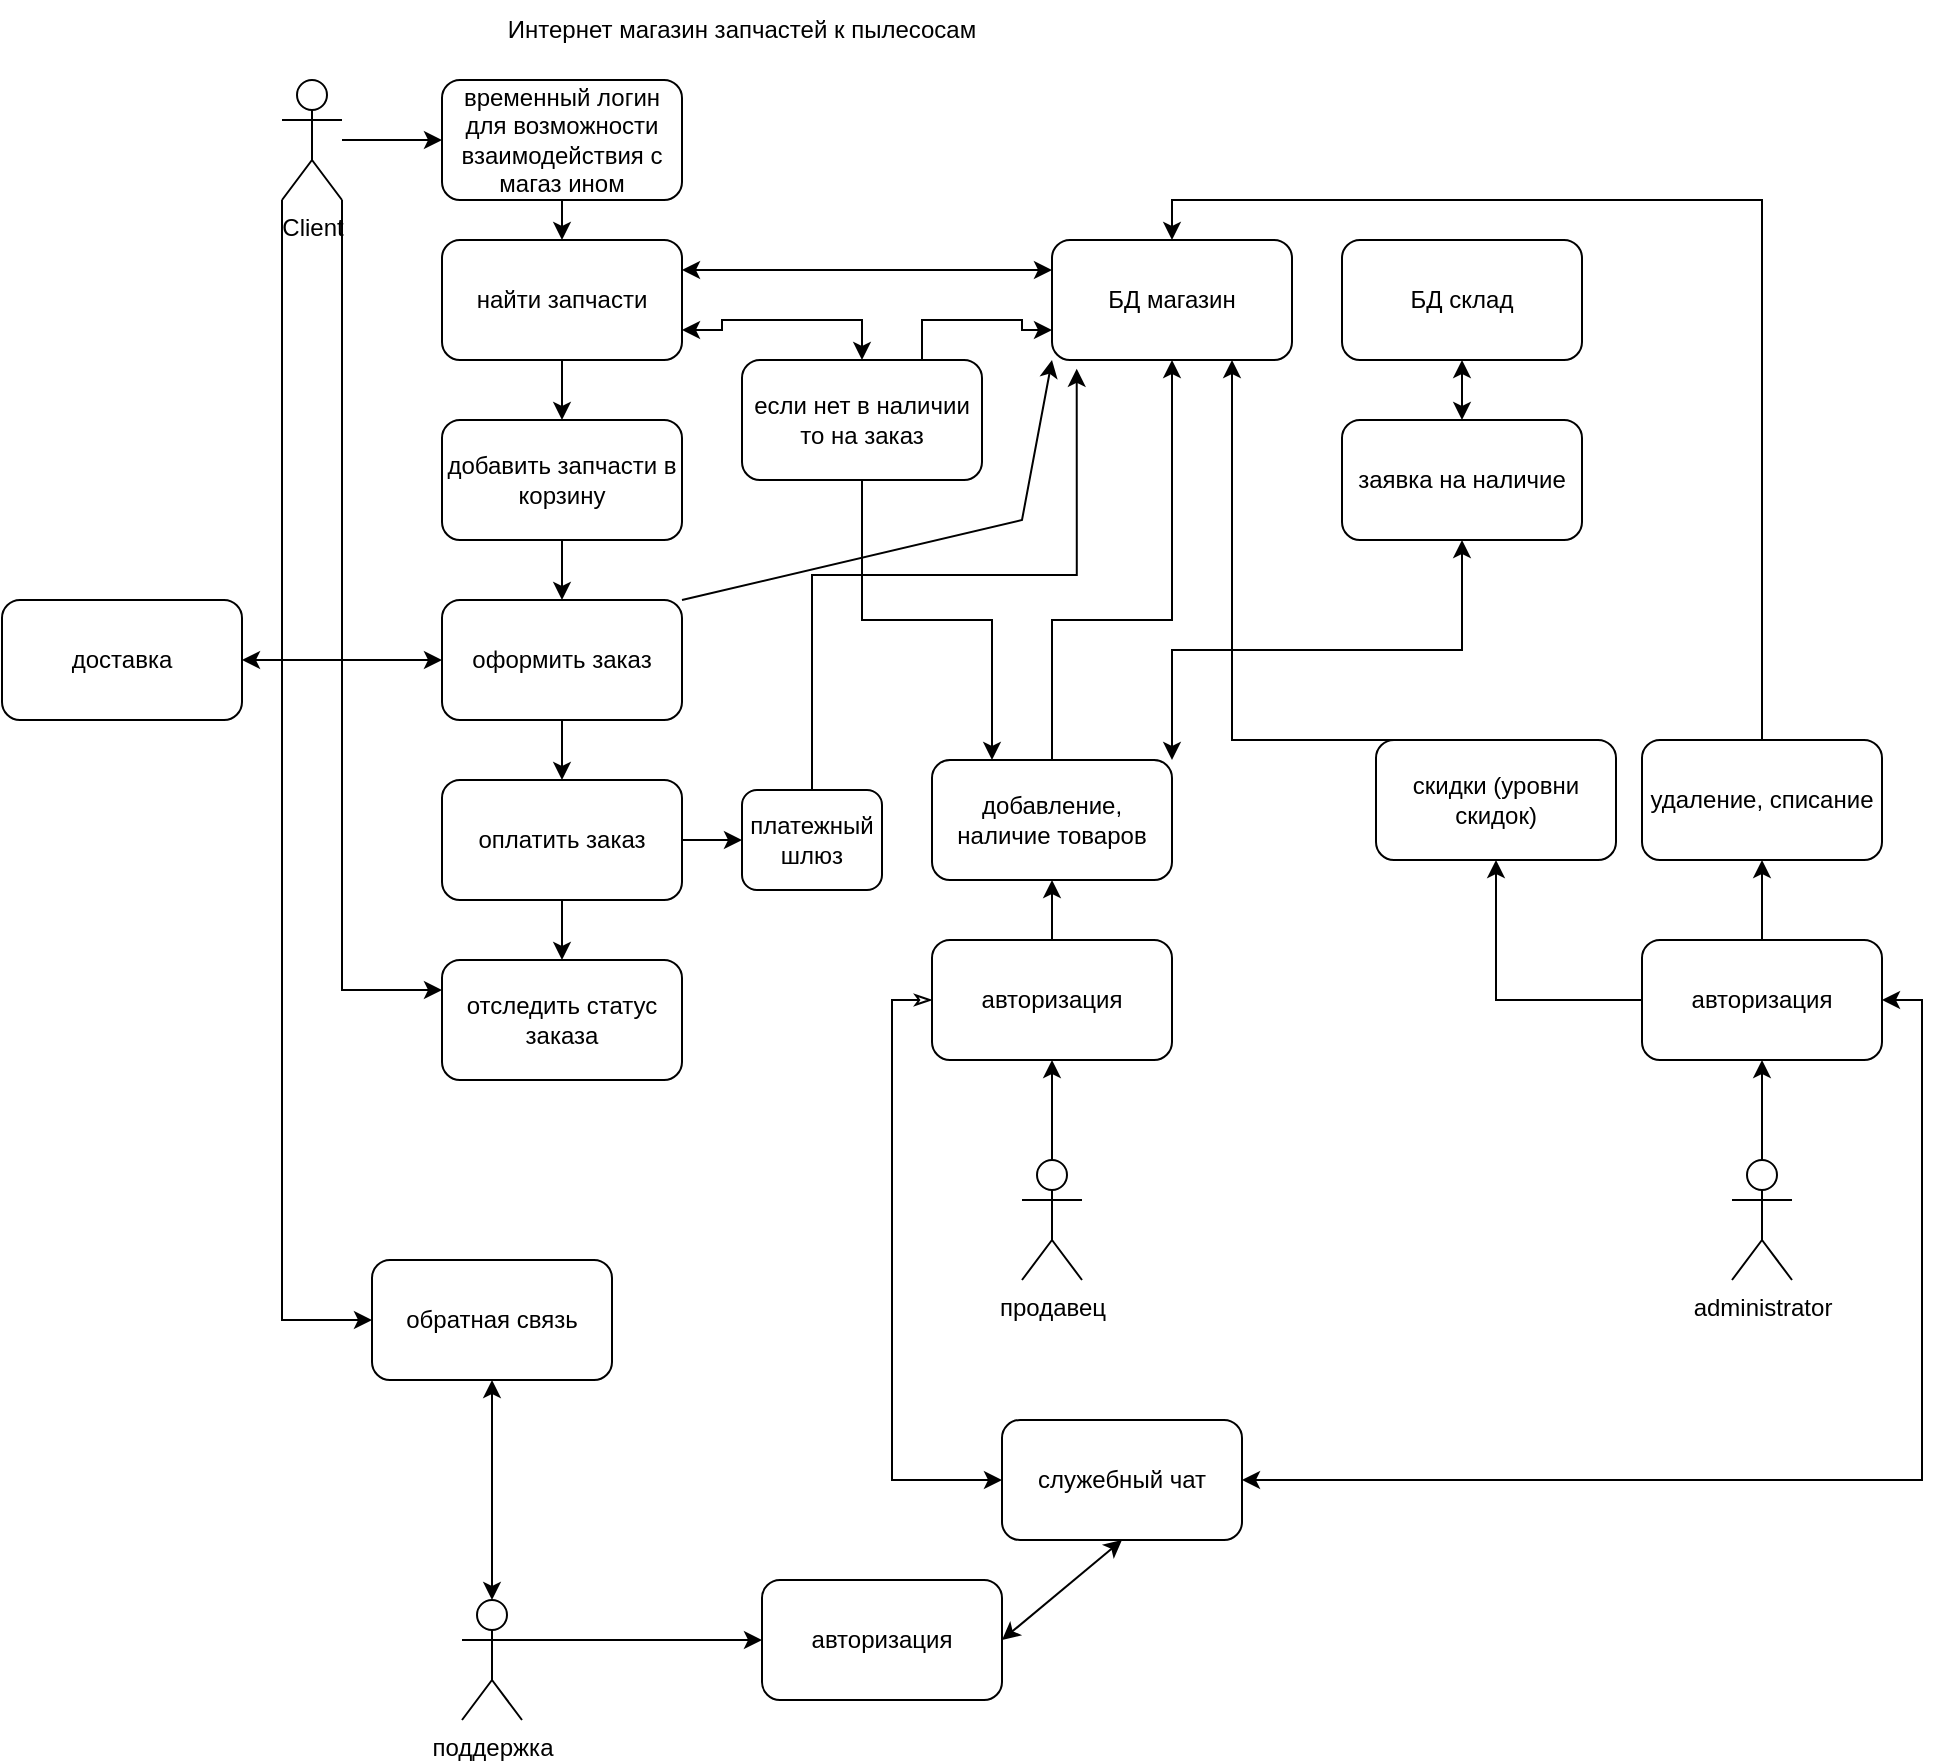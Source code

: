 <mxfile version="22.0.4" type="device">
  <diagram name="Страница — 1" id="Jo_y6CLSIFxFf1OQ4Mn2">
    <mxGraphModel dx="1050" dy="542" grid="1" gridSize="10" guides="1" tooltips="1" connect="1" arrows="1" fold="1" page="1" pageScale="1" pageWidth="827" pageHeight="1169" math="0" shadow="0">
      <root>
        <mxCell id="0" />
        <mxCell id="1" parent="0" />
        <mxCell id="oQdF0fmabCmuQ4-G067j-1" value="Интернет магазин запчастей к пылесосам" style="text;html=1;strokeColor=none;fillColor=none;align=center;verticalAlign=middle;whiteSpace=wrap;rounded=0;" parent="1" vertex="1">
          <mxGeometry x="260" width="260" height="30" as="geometry" />
        </mxCell>
        <mxCell id="oQdF0fmabCmuQ4-G067j-25" style="edgeStyle=orthogonalEdgeStyle;rounded=0;orthogonalLoop=1;jettySize=auto;html=1;exitX=1;exitY=1;exitDx=0;exitDy=0;exitPerimeter=0;entryX=0;entryY=0.25;entryDx=0;entryDy=0;" parent="1" source="oQdF0fmabCmuQ4-G067j-3" target="oQdF0fmabCmuQ4-G067j-14" edge="1">
          <mxGeometry relative="1" as="geometry" />
        </mxCell>
        <mxCell id="oQdF0fmabCmuQ4-G067j-71" style="edgeStyle=orthogonalEdgeStyle;rounded=0;orthogonalLoop=1;jettySize=auto;html=1;exitX=0;exitY=1;exitDx=0;exitDy=0;exitPerimeter=0;entryX=0;entryY=0.5;entryDx=0;entryDy=0;" parent="1" source="oQdF0fmabCmuQ4-G067j-3" target="oQdF0fmabCmuQ4-G067j-69" edge="1">
          <mxGeometry relative="1" as="geometry" />
        </mxCell>
        <mxCell id="oQdF0fmabCmuQ4-G067j-3" value="Client&lt;br&gt;" style="shape=umlActor;verticalLabelPosition=bottom;verticalAlign=top;html=1;outlineConnect=0;" parent="1" vertex="1">
          <mxGeometry x="160" y="40" width="30" height="60" as="geometry" />
        </mxCell>
        <mxCell id="oQdF0fmabCmuQ4-G067j-55" style="edgeStyle=orthogonalEdgeStyle;rounded=0;orthogonalLoop=1;jettySize=auto;html=1;exitX=0.5;exitY=0;exitDx=0;exitDy=0;exitPerimeter=0;entryX=0.5;entryY=1;entryDx=0;entryDy=0;" parent="1" source="oQdF0fmabCmuQ4-G067j-4" target="oQdF0fmabCmuQ4-G067j-54" edge="1">
          <mxGeometry relative="1" as="geometry" />
        </mxCell>
        <mxCell id="oQdF0fmabCmuQ4-G067j-4" value="administrator&lt;br&gt;" style="shape=umlActor;verticalLabelPosition=bottom;verticalAlign=top;html=1;outlineConnect=0;" parent="1" vertex="1">
          <mxGeometry x="885" y="580" width="30" height="60" as="geometry" />
        </mxCell>
        <mxCell id="oQdF0fmabCmuQ4-G067j-21" style="edgeStyle=orthogonalEdgeStyle;rounded=0;orthogonalLoop=1;jettySize=auto;html=1;exitX=0.5;exitY=1;exitDx=0;exitDy=0;entryX=0.5;entryY=0;entryDx=0;entryDy=0;" parent="1" source="oQdF0fmabCmuQ4-G067j-10" target="oQdF0fmabCmuQ4-G067j-20" edge="1">
          <mxGeometry relative="1" as="geometry" />
        </mxCell>
        <mxCell id="oQdF0fmabCmuQ4-G067j-10" value="временный логин для возможности взаимодействия с магаз ином" style="rounded=1;whiteSpace=wrap;html=1;" parent="1" vertex="1">
          <mxGeometry x="240" y="40" width="120" height="60" as="geometry" />
        </mxCell>
        <mxCell id="oQdF0fmabCmuQ4-G067j-17" style="edgeStyle=orthogonalEdgeStyle;rounded=0;orthogonalLoop=1;jettySize=auto;html=1;exitX=0.5;exitY=1;exitDx=0;exitDy=0;entryX=0.5;entryY=0;entryDx=0;entryDy=0;" parent="1" source="oQdF0fmabCmuQ4-G067j-11" target="oQdF0fmabCmuQ4-G067j-12" edge="1">
          <mxGeometry relative="1" as="geometry" />
        </mxCell>
        <mxCell id="oQdF0fmabCmuQ4-G067j-11" value="добавить запчасти в корзину&lt;br&gt;" style="rounded=1;whiteSpace=wrap;html=1;" parent="1" vertex="1">
          <mxGeometry x="240" y="210" width="120" height="60" as="geometry" />
        </mxCell>
        <mxCell id="oQdF0fmabCmuQ4-G067j-18" style="edgeStyle=orthogonalEdgeStyle;rounded=0;orthogonalLoop=1;jettySize=auto;html=1;exitX=0.5;exitY=1;exitDx=0;exitDy=0;entryX=0.5;entryY=0;entryDx=0;entryDy=0;" parent="1" source="oQdF0fmabCmuQ4-G067j-12" target="oQdF0fmabCmuQ4-G067j-13" edge="1">
          <mxGeometry relative="1" as="geometry" />
        </mxCell>
        <mxCell id="x2o_zeIaVbrTlz8oJkIE-7" style="edgeStyle=orthogonalEdgeStyle;rounded=0;orthogonalLoop=1;jettySize=auto;html=1;exitX=0;exitY=0.5;exitDx=0;exitDy=0;entryX=1;entryY=0.5;entryDx=0;entryDy=0;startArrow=classic;startFill=1;" edge="1" parent="1" source="oQdF0fmabCmuQ4-G067j-12" target="oQdF0fmabCmuQ4-G067j-98">
          <mxGeometry relative="1" as="geometry" />
        </mxCell>
        <mxCell id="oQdF0fmabCmuQ4-G067j-12" value="оформить заказ" style="rounded=1;whiteSpace=wrap;html=1;" parent="1" vertex="1">
          <mxGeometry x="240" y="300" width="120" height="60" as="geometry" />
        </mxCell>
        <mxCell id="oQdF0fmabCmuQ4-G067j-19" style="edgeStyle=orthogonalEdgeStyle;rounded=0;orthogonalLoop=1;jettySize=auto;html=1;exitX=0.5;exitY=1;exitDx=0;exitDy=0;entryX=0.5;entryY=0;entryDx=0;entryDy=0;" parent="1" source="oQdF0fmabCmuQ4-G067j-13" target="oQdF0fmabCmuQ4-G067j-14" edge="1">
          <mxGeometry relative="1" as="geometry" />
        </mxCell>
        <mxCell id="oQdF0fmabCmuQ4-G067j-42" style="edgeStyle=orthogonalEdgeStyle;rounded=0;orthogonalLoop=1;jettySize=auto;html=1;exitX=1;exitY=0;exitDx=0;exitDy=0;" parent="1" source="oQdF0fmabCmuQ4-G067j-13" edge="1">
          <mxGeometry relative="1" as="geometry">
            <mxPoint x="359.765" y="389.765" as="targetPoint" />
          </mxGeometry>
        </mxCell>
        <mxCell id="oQdF0fmabCmuQ4-G067j-47" style="edgeStyle=orthogonalEdgeStyle;rounded=0;orthogonalLoop=1;jettySize=auto;html=1;exitX=1;exitY=0.5;exitDx=0;exitDy=0;entryX=0;entryY=0.5;entryDx=0;entryDy=0;" parent="1" source="oQdF0fmabCmuQ4-G067j-13" target="oQdF0fmabCmuQ4-G067j-46" edge="1">
          <mxGeometry relative="1" as="geometry" />
        </mxCell>
        <mxCell id="oQdF0fmabCmuQ4-G067j-13" value="оплатить заказ" style="rounded=1;whiteSpace=wrap;html=1;" parent="1" vertex="1">
          <mxGeometry x="240" y="390" width="120" height="60" as="geometry" />
        </mxCell>
        <mxCell id="oQdF0fmabCmuQ4-G067j-14" value="отследить статус заказа" style="rounded=1;whiteSpace=wrap;html=1;" parent="1" vertex="1">
          <mxGeometry x="240" y="480" width="120" height="60" as="geometry" />
        </mxCell>
        <mxCell id="oQdF0fmabCmuQ4-G067j-15" value="" style="endArrow=classic;html=1;rounded=0;" parent="1" source="oQdF0fmabCmuQ4-G067j-3" target="oQdF0fmabCmuQ4-G067j-10" edge="1">
          <mxGeometry width="50" height="50" relative="1" as="geometry">
            <mxPoint x="200" y="120" as="sourcePoint" />
            <mxPoint x="250" y="70" as="targetPoint" />
          </mxGeometry>
        </mxCell>
        <mxCell id="oQdF0fmabCmuQ4-G067j-24" style="edgeStyle=orthogonalEdgeStyle;rounded=0;orthogonalLoop=1;jettySize=auto;html=1;exitX=0.5;exitY=1;exitDx=0;exitDy=0;entryX=0.5;entryY=0;entryDx=0;entryDy=0;" parent="1" source="oQdF0fmabCmuQ4-G067j-20" target="oQdF0fmabCmuQ4-G067j-11" edge="1">
          <mxGeometry relative="1" as="geometry" />
        </mxCell>
        <mxCell id="oQdF0fmabCmuQ4-G067j-93" style="edgeStyle=orthogonalEdgeStyle;rounded=0;orthogonalLoop=1;jettySize=auto;html=1;exitX=1;exitY=0.75;exitDx=0;exitDy=0;entryX=0.5;entryY=0;entryDx=0;entryDy=0;startArrow=classic;startFill=1;" parent="1" source="oQdF0fmabCmuQ4-G067j-20" target="oQdF0fmabCmuQ4-G067j-87" edge="1">
          <mxGeometry relative="1" as="geometry" />
        </mxCell>
        <mxCell id="oQdF0fmabCmuQ4-G067j-20" value="найти запчасти" style="rounded=1;whiteSpace=wrap;html=1;" parent="1" vertex="1">
          <mxGeometry x="240" y="120" width="120" height="60" as="geometry" />
        </mxCell>
        <mxCell id="oQdF0fmabCmuQ4-G067j-29" value="БД магазин" style="rounded=1;whiteSpace=wrap;html=1;" parent="1" vertex="1">
          <mxGeometry x="545" y="120" width="120" height="60" as="geometry" />
        </mxCell>
        <mxCell id="oQdF0fmabCmuQ4-G067j-41" value="" style="endArrow=classic;html=1;rounded=0;exitX=1;exitY=0;exitDx=0;exitDy=0;entryX=0;entryY=1;entryDx=0;entryDy=0;" parent="1" source="oQdF0fmabCmuQ4-G067j-12" target="oQdF0fmabCmuQ4-G067j-29" edge="1">
          <mxGeometry width="50" height="50" relative="1" as="geometry">
            <mxPoint x="400" y="270" as="sourcePoint" />
            <mxPoint x="450" y="220" as="targetPoint" />
            <Array as="points">
              <mxPoint x="530" y="260" />
            </Array>
          </mxGeometry>
        </mxCell>
        <mxCell id="oQdF0fmabCmuQ4-G067j-49" style="edgeStyle=orthogonalEdgeStyle;rounded=0;orthogonalLoop=1;jettySize=auto;html=1;exitX=0.5;exitY=0;exitDx=0;exitDy=0;" parent="1" source="oQdF0fmabCmuQ4-G067j-46" edge="1">
          <mxGeometry relative="1" as="geometry">
            <mxPoint x="425.588" y="394.471" as="targetPoint" />
          </mxGeometry>
        </mxCell>
        <mxCell id="oQdF0fmabCmuQ4-G067j-46" value="платежный шлюз" style="rounded=1;whiteSpace=wrap;html=1;" parent="1" vertex="1">
          <mxGeometry x="390" y="395" width="70" height="50" as="geometry" />
        </mxCell>
        <mxCell id="oQdF0fmabCmuQ4-G067j-50" style="edgeStyle=orthogonalEdgeStyle;rounded=0;orthogonalLoop=1;jettySize=auto;html=1;exitX=0.5;exitY=0;exitDx=0;exitDy=0;entryX=0.103;entryY=1.073;entryDx=0;entryDy=0;entryPerimeter=0;" parent="1" source="oQdF0fmabCmuQ4-G067j-46" target="oQdF0fmabCmuQ4-G067j-29" edge="1">
          <mxGeometry relative="1" as="geometry" />
        </mxCell>
        <mxCell id="oQdF0fmabCmuQ4-G067j-67" style="edgeStyle=orthogonalEdgeStyle;rounded=0;orthogonalLoop=1;jettySize=auto;html=1;exitX=0.5;exitY=0;exitDx=0;exitDy=0;entryX=0.5;entryY=1;entryDx=0;entryDy=0;" parent="1" source="oQdF0fmabCmuQ4-G067j-54" target="oQdF0fmabCmuQ4-G067j-66" edge="1">
          <mxGeometry relative="1" as="geometry" />
        </mxCell>
        <mxCell id="oQdF0fmabCmuQ4-G067j-76" style="edgeStyle=orthogonalEdgeStyle;rounded=0;orthogonalLoop=1;jettySize=auto;html=1;exitX=1;exitY=0.5;exitDx=0;exitDy=0;entryX=1;entryY=0.5;entryDx=0;entryDy=0;startArrow=classic;startFill=1;" parent="1" source="oQdF0fmabCmuQ4-G067j-54" target="oQdF0fmabCmuQ4-G067j-74" edge="1">
          <mxGeometry relative="1" as="geometry" />
        </mxCell>
        <mxCell id="x2o_zeIaVbrTlz8oJkIE-3" style="edgeStyle=orthogonalEdgeStyle;rounded=0;orthogonalLoop=1;jettySize=auto;html=1;exitX=0;exitY=0.5;exitDx=0;exitDy=0;entryX=0.5;entryY=1;entryDx=0;entryDy=0;" edge="1" parent="1" source="oQdF0fmabCmuQ4-G067j-54" target="oQdF0fmabCmuQ4-G067j-97">
          <mxGeometry relative="1" as="geometry" />
        </mxCell>
        <mxCell id="oQdF0fmabCmuQ4-G067j-54" value="авторизация" style="rounded=1;whiteSpace=wrap;html=1;" parent="1" vertex="1">
          <mxGeometry x="840" y="470" width="120" height="60" as="geometry" />
        </mxCell>
        <mxCell id="oQdF0fmabCmuQ4-G067j-64" style="edgeStyle=orthogonalEdgeStyle;rounded=0;orthogonalLoop=1;jettySize=auto;html=1;exitX=0.5;exitY=0;exitDx=0;exitDy=0;entryX=0.5;entryY=1;entryDx=0;entryDy=0;" parent="1" source="oQdF0fmabCmuQ4-G067j-58" target="oQdF0fmabCmuQ4-G067j-29" edge="1">
          <mxGeometry relative="1" as="geometry">
            <Array as="points">
              <mxPoint x="545" y="310" />
              <mxPoint x="605" y="310" />
            </Array>
          </mxGeometry>
        </mxCell>
        <mxCell id="oQdF0fmabCmuQ4-G067j-58" value="добавление, наличие товаров" style="rounded=1;whiteSpace=wrap;html=1;" parent="1" vertex="1">
          <mxGeometry x="485" y="380" width="120" height="60" as="geometry" />
        </mxCell>
        <mxCell id="oQdF0fmabCmuQ4-G067j-62" style="edgeStyle=orthogonalEdgeStyle;rounded=0;orthogonalLoop=1;jettySize=auto;html=1;exitX=0.5;exitY=0;exitDx=0;exitDy=0;exitPerimeter=0;" parent="1" source="oQdF0fmabCmuQ4-G067j-59" target="oQdF0fmabCmuQ4-G067j-61" edge="1">
          <mxGeometry relative="1" as="geometry" />
        </mxCell>
        <mxCell id="oQdF0fmabCmuQ4-G067j-59" value="продавец" style="shape=umlActor;verticalLabelPosition=bottom;verticalAlign=top;html=1;outlineConnect=0;" parent="1" vertex="1">
          <mxGeometry x="530" y="580" width="30" height="60" as="geometry" />
        </mxCell>
        <mxCell id="oQdF0fmabCmuQ4-G067j-63" style="edgeStyle=orthogonalEdgeStyle;rounded=0;orthogonalLoop=1;jettySize=auto;html=1;exitX=0.5;exitY=0;exitDx=0;exitDy=0;" parent="1" source="oQdF0fmabCmuQ4-G067j-61" target="oQdF0fmabCmuQ4-G067j-58" edge="1">
          <mxGeometry relative="1" as="geometry" />
        </mxCell>
        <mxCell id="oQdF0fmabCmuQ4-G067j-75" style="edgeStyle=orthogonalEdgeStyle;rounded=0;orthogonalLoop=1;jettySize=auto;html=1;exitX=0;exitY=0.5;exitDx=0;exitDy=0;entryX=0;entryY=0.5;entryDx=0;entryDy=0;startArrow=classicThin;startFill=0;" parent="1" source="oQdF0fmabCmuQ4-G067j-61" target="oQdF0fmabCmuQ4-G067j-74" edge="1">
          <mxGeometry relative="1" as="geometry" />
        </mxCell>
        <mxCell id="oQdF0fmabCmuQ4-G067j-61" value="авторизация" style="rounded=1;whiteSpace=wrap;html=1;" parent="1" vertex="1">
          <mxGeometry x="485" y="470" width="120" height="60" as="geometry" />
        </mxCell>
        <mxCell id="x2o_zeIaVbrTlz8oJkIE-1" style="edgeStyle=orthogonalEdgeStyle;rounded=0;orthogonalLoop=1;jettySize=auto;html=1;exitX=0.5;exitY=0;exitDx=0;exitDy=0;entryX=0.5;entryY=0;entryDx=0;entryDy=0;" edge="1" parent="1" source="oQdF0fmabCmuQ4-G067j-66" target="oQdF0fmabCmuQ4-G067j-29">
          <mxGeometry relative="1" as="geometry" />
        </mxCell>
        <mxCell id="oQdF0fmabCmuQ4-G067j-66" value="удаление, списание" style="rounded=1;whiteSpace=wrap;html=1;" parent="1" vertex="1">
          <mxGeometry x="840" y="370" width="120" height="60" as="geometry" />
        </mxCell>
        <mxCell id="oQdF0fmabCmuQ4-G067j-69" value="обратная связь" style="rounded=1;whiteSpace=wrap;html=1;" parent="1" vertex="1">
          <mxGeometry x="205" y="630" width="120" height="60" as="geometry" />
        </mxCell>
        <mxCell id="oQdF0fmabCmuQ4-G067j-79" style="edgeStyle=orthogonalEdgeStyle;rounded=0;orthogonalLoop=1;jettySize=auto;html=1;exitX=1;exitY=0.333;exitDx=0;exitDy=0;exitPerimeter=0;entryX=0;entryY=0.5;entryDx=0;entryDy=0;" parent="1" source="oQdF0fmabCmuQ4-G067j-72" target="oQdF0fmabCmuQ4-G067j-77" edge="1">
          <mxGeometry relative="1" as="geometry" />
        </mxCell>
        <mxCell id="oQdF0fmabCmuQ4-G067j-72" value="поддержка&lt;br&gt;" style="shape=umlActor;verticalLabelPosition=bottom;verticalAlign=top;html=1;outlineConnect=0;" parent="1" vertex="1">
          <mxGeometry x="250" y="800" width="30" height="60" as="geometry" />
        </mxCell>
        <mxCell id="oQdF0fmabCmuQ4-G067j-73" value="" style="endArrow=classic;startArrow=classic;html=1;rounded=0;entryX=0.5;entryY=1;entryDx=0;entryDy=0;exitX=0.5;exitY=0;exitDx=0;exitDy=0;exitPerimeter=0;" parent="1" source="oQdF0fmabCmuQ4-G067j-72" target="oQdF0fmabCmuQ4-G067j-69" edge="1">
          <mxGeometry width="50" height="50" relative="1" as="geometry">
            <mxPoint x="320" y="510" as="sourcePoint" />
            <mxPoint x="370" y="460" as="targetPoint" />
          </mxGeometry>
        </mxCell>
        <mxCell id="oQdF0fmabCmuQ4-G067j-74" value="служебный чат&lt;br&gt;" style="rounded=1;whiteSpace=wrap;html=1;" parent="1" vertex="1">
          <mxGeometry x="520" y="710" width="120" height="60" as="geometry" />
        </mxCell>
        <mxCell id="oQdF0fmabCmuQ4-G067j-77" value="авторизация" style="rounded=1;whiteSpace=wrap;html=1;" parent="1" vertex="1">
          <mxGeometry x="400" y="790" width="120" height="60" as="geometry" />
        </mxCell>
        <mxCell id="oQdF0fmabCmuQ4-G067j-82" value="" style="endArrow=classic;startArrow=classic;html=1;rounded=0;entryX=0.5;entryY=1;entryDx=0;entryDy=0;exitX=1;exitY=0.5;exitDx=0;exitDy=0;" parent="1" source="oQdF0fmabCmuQ4-G067j-77" target="oQdF0fmabCmuQ4-G067j-74" edge="1">
          <mxGeometry width="50" height="50" relative="1" as="geometry">
            <mxPoint x="500" y="510" as="sourcePoint" />
            <mxPoint x="550" y="460" as="targetPoint" />
          </mxGeometry>
        </mxCell>
        <mxCell id="oQdF0fmabCmuQ4-G067j-86" value="БД склад&lt;br&gt;" style="rounded=1;whiteSpace=wrap;html=1;" parent="1" vertex="1">
          <mxGeometry x="690" y="120" width="120" height="60" as="geometry" />
        </mxCell>
        <mxCell id="oQdF0fmabCmuQ4-G067j-91" style="edgeStyle=orthogonalEdgeStyle;rounded=0;orthogonalLoop=1;jettySize=auto;html=1;exitX=0.5;exitY=1;exitDx=0;exitDy=0;entryX=0.25;entryY=0;entryDx=0;entryDy=0;" parent="1" source="oQdF0fmabCmuQ4-G067j-87" target="oQdF0fmabCmuQ4-G067j-58" edge="1">
          <mxGeometry relative="1" as="geometry" />
        </mxCell>
        <mxCell id="oQdF0fmabCmuQ4-G067j-92" style="edgeStyle=orthogonalEdgeStyle;rounded=0;orthogonalLoop=1;jettySize=auto;html=1;exitX=0.75;exitY=0;exitDx=0;exitDy=0;entryX=0;entryY=0.75;entryDx=0;entryDy=0;" parent="1" source="oQdF0fmabCmuQ4-G067j-87" target="oQdF0fmabCmuQ4-G067j-29" edge="1">
          <mxGeometry relative="1" as="geometry" />
        </mxCell>
        <mxCell id="oQdF0fmabCmuQ4-G067j-87" value="если нет в наличии то на заказ&lt;br&gt;" style="rounded=1;whiteSpace=wrap;html=1;" parent="1" vertex="1">
          <mxGeometry x="390" y="180" width="120" height="60" as="geometry" />
        </mxCell>
        <mxCell id="oQdF0fmabCmuQ4-G067j-90" value="" style="endArrow=classic;startArrow=classic;html=1;rounded=0;entryX=0;entryY=0.25;entryDx=0;entryDy=0;exitX=1;exitY=0.25;exitDx=0;exitDy=0;" parent="1" source="oQdF0fmabCmuQ4-G067j-20" target="oQdF0fmabCmuQ4-G067j-29" edge="1">
          <mxGeometry width="50" height="50" relative="1" as="geometry">
            <mxPoint x="540" y="510" as="sourcePoint" />
            <mxPoint x="590" y="460" as="targetPoint" />
          </mxGeometry>
        </mxCell>
        <mxCell id="oQdF0fmabCmuQ4-G067j-95" style="edgeStyle=orthogonalEdgeStyle;rounded=0;orthogonalLoop=1;jettySize=auto;html=1;exitX=0.5;exitY=0;exitDx=0;exitDy=0;entryX=0.5;entryY=1;entryDx=0;entryDy=0;startArrow=classic;startFill=1;" parent="1" source="oQdF0fmabCmuQ4-G067j-94" target="oQdF0fmabCmuQ4-G067j-86" edge="1">
          <mxGeometry relative="1" as="geometry" />
        </mxCell>
        <mxCell id="oQdF0fmabCmuQ4-G067j-96" style="edgeStyle=orthogonalEdgeStyle;rounded=0;orthogonalLoop=1;jettySize=auto;html=1;exitX=0.5;exitY=1;exitDx=0;exitDy=0;entryX=1;entryY=0;entryDx=0;entryDy=0;startArrow=classic;startFill=1;" parent="1" source="oQdF0fmabCmuQ4-G067j-94" target="oQdF0fmabCmuQ4-G067j-58" edge="1">
          <mxGeometry relative="1" as="geometry" />
        </mxCell>
        <mxCell id="oQdF0fmabCmuQ4-G067j-94" value="заявка на наличие" style="rounded=1;whiteSpace=wrap;html=1;" parent="1" vertex="1">
          <mxGeometry x="690" y="210" width="120" height="60" as="geometry" />
        </mxCell>
        <mxCell id="x2o_zeIaVbrTlz8oJkIE-4" style="edgeStyle=orthogonalEdgeStyle;rounded=0;orthogonalLoop=1;jettySize=auto;html=1;exitX=0.25;exitY=0;exitDx=0;exitDy=0;entryX=0.75;entryY=1;entryDx=0;entryDy=0;" edge="1" parent="1" source="oQdF0fmabCmuQ4-G067j-97" target="oQdF0fmabCmuQ4-G067j-29">
          <mxGeometry relative="1" as="geometry">
            <Array as="points">
              <mxPoint x="635" y="370" />
            </Array>
          </mxGeometry>
        </mxCell>
        <mxCell id="oQdF0fmabCmuQ4-G067j-97" value="скидки (уровни скидок)" style="rounded=1;whiteSpace=wrap;html=1;" parent="1" vertex="1">
          <mxGeometry x="707" y="370" width="120" height="60" as="geometry" />
        </mxCell>
        <mxCell id="oQdF0fmabCmuQ4-G067j-98" value="доставка&lt;br&gt;" style="rounded=1;whiteSpace=wrap;html=1;" parent="1" vertex="1">
          <mxGeometry x="20" y="300" width="120" height="60" as="geometry" />
        </mxCell>
      </root>
    </mxGraphModel>
  </diagram>
</mxfile>
